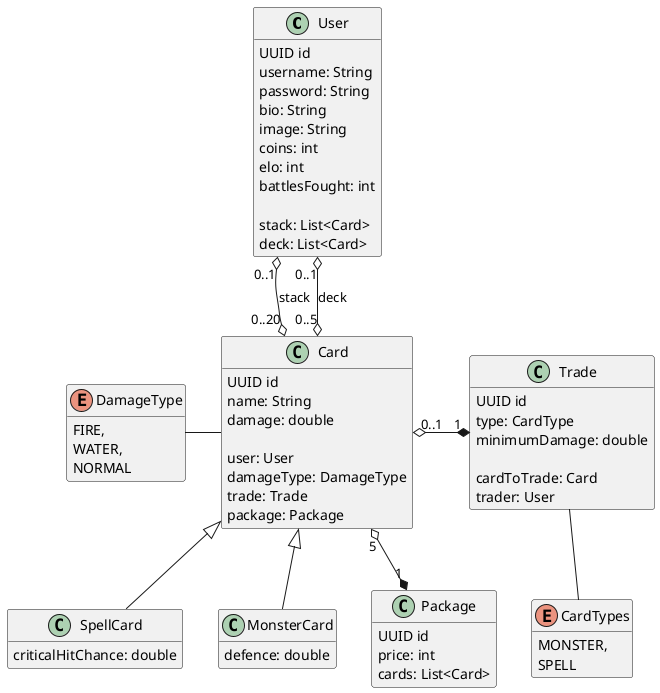 @startuml
hide methods

class User {
    UUID id
    username: String
    password: String
    bio: String
    image: String
    coins: int
    elo: int
    battlesFought: int

    stack: List<Card>
    deck: List<Card>
}

class Card {
    UUID id
    name: String
    damage: double

    user: User
    damageType: DamageType
    trade: Trade
    package: Package
}

enum DamageType {
    FIRE,
    WATER,
    NORMAL
}

class SpellCard extends Card {
    criticalHitChance: double
}

class MonsterCard extends Card {
    defence: double
}

class Package {
    UUID id
    price: int
    cards: List<Card>
}

class Trade {
    UUID id
    type: CardType
    minimumDamage: double

    cardToTrade: Card
    trader: User
}

enum CardTypes {
    MONSTER,
    SPELL
}

User "0..1" o--o "0..20" Card : stack
User "0..1" o--o "0..5" Card : deck

Card -left- DamageType
Card "0..1" o-right-* "1" Trade
Card "5" o--* "1" Package

Trade -- CardTypes
@enduml